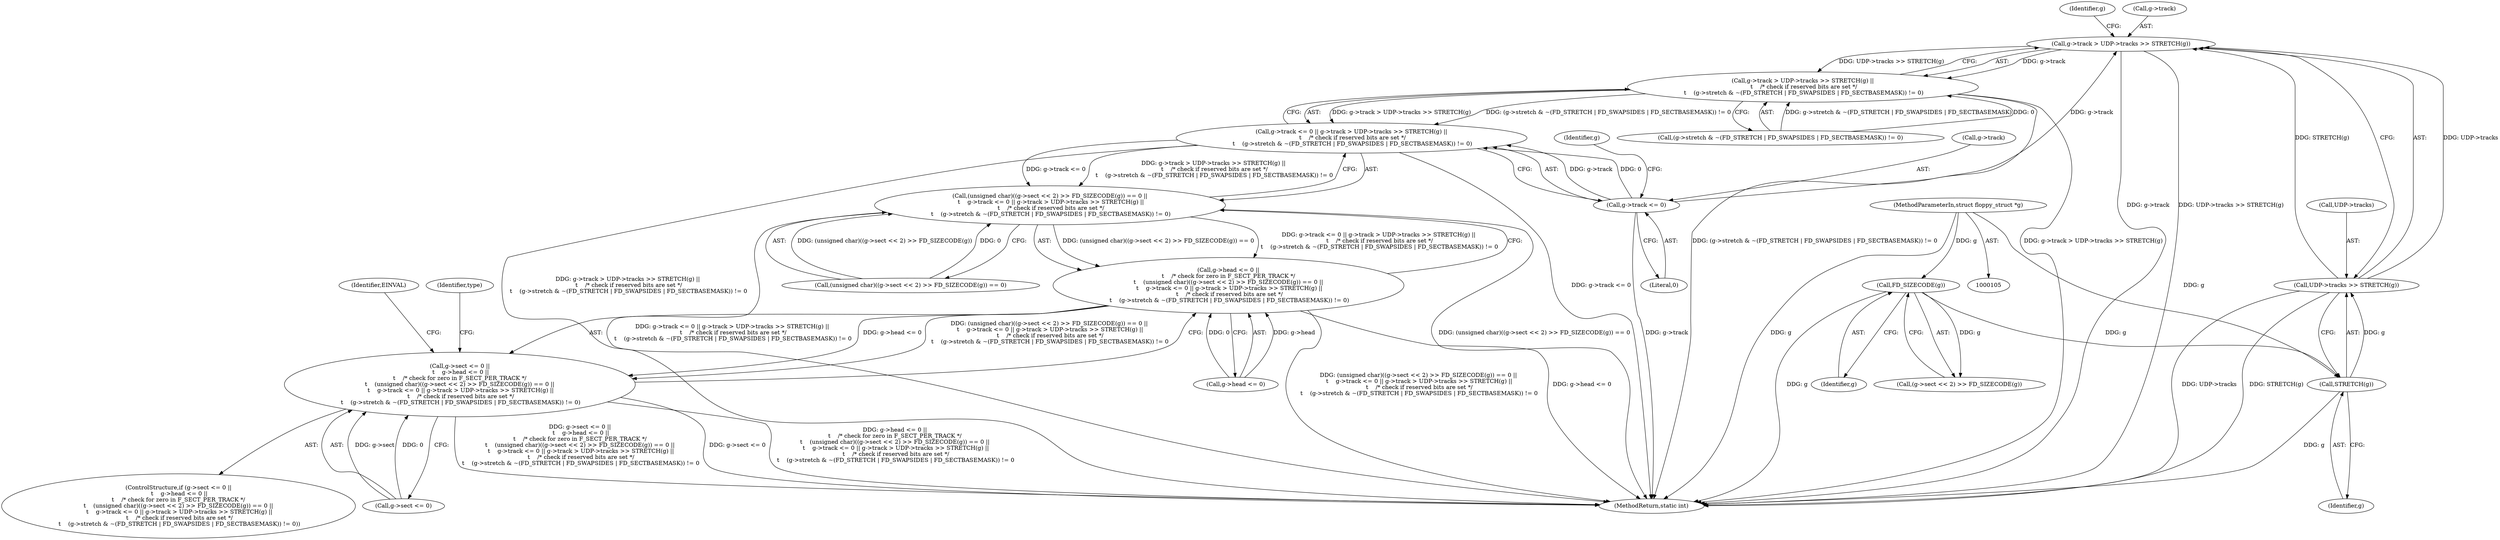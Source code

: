 digraph "0_linux_f3554aeb991214cbfafd17d55e2bfddb50282e32@pointer" {
"1000146" [label="(Call,g->track > UDP->tracks >> STRETCH(g))"];
"1000140" [label="(Call,g->track <= 0)"];
"1000150" [label="(Call,UDP->tracks >> STRETCH(g))"];
"1000154" [label="(Call,STRETCH(g))"];
"1000136" [label="(Call,FD_SIZECODE(g))"];
"1000107" [label="(MethodParameterIn,struct floppy_struct *g)"];
"1000145" [label="(Call,g->track > UDP->tracks >> STRETCH(g) ||\n \t    /* check if reserved bits are set */\n \t    (g->stretch & ~(FD_STRETCH | FD_SWAPSIDES | FD_SECTBASEMASK)) != 0)"];
"1000139" [label="(Call,g->track <= 0 || g->track > UDP->tracks >> STRETCH(g) ||\n \t    /* check if reserved bits are set */\n \t    (g->stretch & ~(FD_STRETCH | FD_SWAPSIDES | FD_SECTBASEMASK)) != 0)"];
"1000126" [label="(Call,(unsigned char)((g->sect << 2) >> FD_SIZECODE(g)) == 0 ||\n \t    g->track <= 0 || g->track > UDP->tracks >> STRETCH(g) ||\n \t    /* check if reserved bits are set */\n \t    (g->stretch & ~(FD_STRETCH | FD_SWAPSIDES | FD_SECTBASEMASK)) != 0)"];
"1000120" [label="(Call,g->head <= 0 ||\n\t    /* check for zero in F_SECT_PER_TRACK */\n\t    (unsigned char)((g->sect << 2) >> FD_SIZECODE(g)) == 0 ||\n \t    g->track <= 0 || g->track > UDP->tracks >> STRETCH(g) ||\n \t    /* check if reserved bits are set */\n \t    (g->stretch & ~(FD_STRETCH | FD_SWAPSIDES | FD_SECTBASEMASK)) != 0)"];
"1000114" [label="(Call,g->sect <= 0 ||\n \t    g->head <= 0 ||\n\t    /* check for zero in F_SECT_PER_TRACK */\n\t    (unsigned char)((g->sect << 2) >> FD_SIZECODE(g)) == 0 ||\n \t    g->track <= 0 || g->track > UDP->tracks >> STRETCH(g) ||\n \t    /* check if reserved bits are set */\n \t    (g->stretch & ~(FD_STRETCH | FD_SWAPSIDES | FD_SECTBASEMASK)) != 0)"];
"1000386" [label="(MethodReturn,static int)"];
"1000130" [label="(Call,(g->sect << 2) >> FD_SIZECODE(g))"];
"1000139" [label="(Call,g->track <= 0 || g->track > UDP->tracks >> STRETCH(g) ||\n \t    /* check if reserved bits are set */\n \t    (g->stretch & ~(FD_STRETCH | FD_SWAPSIDES | FD_SECTBASEMASK)) != 0)"];
"1000170" [label="(Identifier,EINVAL)"];
"1000113" [label="(ControlStructure,if (g->sect <= 0 ||\n \t    g->head <= 0 ||\n\t    /* check for zero in F_SECT_PER_TRACK */\n\t    (unsigned char)((g->sect << 2) >> FD_SIZECODE(g)) == 0 ||\n \t    g->track <= 0 || g->track > UDP->tracks >> STRETCH(g) ||\n \t    /* check if reserved bits are set */\n \t    (g->stretch & ~(FD_STRETCH | FD_SWAPSIDES | FD_SECTBASEMASK)) != 0))"];
"1000114" [label="(Call,g->sect <= 0 ||\n \t    g->head <= 0 ||\n\t    /* check for zero in F_SECT_PER_TRACK */\n\t    (unsigned char)((g->sect << 2) >> FD_SIZECODE(g)) == 0 ||\n \t    g->track <= 0 || g->track > UDP->tracks >> STRETCH(g) ||\n \t    /* check if reserved bits are set */\n \t    (g->stretch & ~(FD_STRETCH | FD_SWAPSIDES | FD_SECTBASEMASK)) != 0)"];
"1000159" [label="(Identifier,g)"];
"1000172" [label="(Identifier,type)"];
"1000120" [label="(Call,g->head <= 0 ||\n\t    /* check for zero in F_SECT_PER_TRACK */\n\t    (unsigned char)((g->sect << 2) >> FD_SIZECODE(g)) == 0 ||\n \t    g->track <= 0 || g->track > UDP->tracks >> STRETCH(g) ||\n \t    /* check if reserved bits are set */\n \t    (g->stretch & ~(FD_STRETCH | FD_SWAPSIDES | FD_SECTBASEMASK)) != 0)"];
"1000156" [label="(Call,(g->stretch & ~(FD_STRETCH | FD_SWAPSIDES | FD_SECTBASEMASK)) != 0)"];
"1000115" [label="(Call,g->sect <= 0)"];
"1000140" [label="(Call,g->track <= 0)"];
"1000155" [label="(Identifier,g)"];
"1000144" [label="(Literal,0)"];
"1000126" [label="(Call,(unsigned char)((g->sect << 2) >> FD_SIZECODE(g)) == 0 ||\n \t    g->track <= 0 || g->track > UDP->tracks >> STRETCH(g) ||\n \t    /* check if reserved bits are set */\n \t    (g->stretch & ~(FD_STRETCH | FD_SWAPSIDES | FD_SECTBASEMASK)) != 0)"];
"1000147" [label="(Call,g->track)"];
"1000141" [label="(Call,g->track)"];
"1000150" [label="(Call,UDP->tracks >> STRETCH(g))"];
"1000136" [label="(Call,FD_SIZECODE(g))"];
"1000107" [label="(MethodParameterIn,struct floppy_struct *g)"];
"1000127" [label="(Call,(unsigned char)((g->sect << 2) >> FD_SIZECODE(g)) == 0)"];
"1000121" [label="(Call,g->head <= 0)"];
"1000137" [label="(Identifier,g)"];
"1000146" [label="(Call,g->track > UDP->tracks >> STRETCH(g))"];
"1000148" [label="(Identifier,g)"];
"1000154" [label="(Call,STRETCH(g))"];
"1000145" [label="(Call,g->track > UDP->tracks >> STRETCH(g) ||\n \t    /* check if reserved bits are set */\n \t    (g->stretch & ~(FD_STRETCH | FD_SWAPSIDES | FD_SECTBASEMASK)) != 0)"];
"1000151" [label="(Call,UDP->tracks)"];
"1000146" -> "1000145"  [label="AST: "];
"1000146" -> "1000150"  [label="CFG: "];
"1000147" -> "1000146"  [label="AST: "];
"1000150" -> "1000146"  [label="AST: "];
"1000159" -> "1000146"  [label="CFG: "];
"1000145" -> "1000146"  [label="CFG: "];
"1000146" -> "1000386"  [label="DDG: UDP->tracks >> STRETCH(g)"];
"1000146" -> "1000386"  [label="DDG: g->track"];
"1000146" -> "1000145"  [label="DDG: g->track"];
"1000146" -> "1000145"  [label="DDG: UDP->tracks >> STRETCH(g)"];
"1000140" -> "1000146"  [label="DDG: g->track"];
"1000150" -> "1000146"  [label="DDG: UDP->tracks"];
"1000150" -> "1000146"  [label="DDG: STRETCH(g)"];
"1000140" -> "1000139"  [label="AST: "];
"1000140" -> "1000144"  [label="CFG: "];
"1000141" -> "1000140"  [label="AST: "];
"1000144" -> "1000140"  [label="AST: "];
"1000148" -> "1000140"  [label="CFG: "];
"1000139" -> "1000140"  [label="CFG: "];
"1000140" -> "1000386"  [label="DDG: g->track"];
"1000140" -> "1000139"  [label="DDG: g->track"];
"1000140" -> "1000139"  [label="DDG: 0"];
"1000150" -> "1000154"  [label="CFG: "];
"1000151" -> "1000150"  [label="AST: "];
"1000154" -> "1000150"  [label="AST: "];
"1000150" -> "1000386"  [label="DDG: UDP->tracks"];
"1000150" -> "1000386"  [label="DDG: STRETCH(g)"];
"1000154" -> "1000150"  [label="DDG: g"];
"1000154" -> "1000155"  [label="CFG: "];
"1000155" -> "1000154"  [label="AST: "];
"1000154" -> "1000386"  [label="DDG: g"];
"1000136" -> "1000154"  [label="DDG: g"];
"1000107" -> "1000154"  [label="DDG: g"];
"1000136" -> "1000130"  [label="AST: "];
"1000136" -> "1000137"  [label="CFG: "];
"1000137" -> "1000136"  [label="AST: "];
"1000130" -> "1000136"  [label="CFG: "];
"1000136" -> "1000386"  [label="DDG: g"];
"1000136" -> "1000130"  [label="DDG: g"];
"1000107" -> "1000136"  [label="DDG: g"];
"1000107" -> "1000105"  [label="AST: "];
"1000107" -> "1000386"  [label="DDG: g"];
"1000145" -> "1000139"  [label="AST: "];
"1000145" -> "1000156"  [label="CFG: "];
"1000156" -> "1000145"  [label="AST: "];
"1000139" -> "1000145"  [label="CFG: "];
"1000145" -> "1000386"  [label="DDG: (g->stretch & ~(FD_STRETCH | FD_SWAPSIDES | FD_SECTBASEMASK)) != 0"];
"1000145" -> "1000386"  [label="DDG: g->track > UDP->tracks >> STRETCH(g)"];
"1000145" -> "1000139"  [label="DDG: g->track > UDP->tracks >> STRETCH(g)"];
"1000145" -> "1000139"  [label="DDG: (g->stretch & ~(FD_STRETCH | FD_SWAPSIDES | FD_SECTBASEMASK)) != 0"];
"1000156" -> "1000145"  [label="DDG: g->stretch & ~(FD_STRETCH | FD_SWAPSIDES | FD_SECTBASEMASK)"];
"1000156" -> "1000145"  [label="DDG: 0"];
"1000139" -> "1000126"  [label="AST: "];
"1000126" -> "1000139"  [label="CFG: "];
"1000139" -> "1000386"  [label="DDG: g->track <= 0"];
"1000139" -> "1000386"  [label="DDG: g->track > UDP->tracks >> STRETCH(g) ||\n \t    /* check if reserved bits are set */\n \t    (g->stretch & ~(FD_STRETCH | FD_SWAPSIDES | FD_SECTBASEMASK)) != 0"];
"1000139" -> "1000126"  [label="DDG: g->track <= 0"];
"1000139" -> "1000126"  [label="DDG: g->track > UDP->tracks >> STRETCH(g) ||\n \t    /* check if reserved bits are set */\n \t    (g->stretch & ~(FD_STRETCH | FD_SWAPSIDES | FD_SECTBASEMASK)) != 0"];
"1000126" -> "1000120"  [label="AST: "];
"1000126" -> "1000127"  [label="CFG: "];
"1000127" -> "1000126"  [label="AST: "];
"1000120" -> "1000126"  [label="CFG: "];
"1000126" -> "1000386"  [label="DDG: g->track <= 0 || g->track > UDP->tracks >> STRETCH(g) ||\n \t    /* check if reserved bits are set */\n \t    (g->stretch & ~(FD_STRETCH | FD_SWAPSIDES | FD_SECTBASEMASK)) != 0"];
"1000126" -> "1000386"  [label="DDG: (unsigned char)((g->sect << 2) >> FD_SIZECODE(g)) == 0"];
"1000126" -> "1000120"  [label="DDG: (unsigned char)((g->sect << 2) >> FD_SIZECODE(g)) == 0"];
"1000126" -> "1000120"  [label="DDG: g->track <= 0 || g->track > UDP->tracks >> STRETCH(g) ||\n \t    /* check if reserved bits are set */\n \t    (g->stretch & ~(FD_STRETCH | FD_SWAPSIDES | FD_SECTBASEMASK)) != 0"];
"1000127" -> "1000126"  [label="DDG: (unsigned char)((g->sect << 2) >> FD_SIZECODE(g))"];
"1000127" -> "1000126"  [label="DDG: 0"];
"1000120" -> "1000114"  [label="AST: "];
"1000120" -> "1000121"  [label="CFG: "];
"1000121" -> "1000120"  [label="AST: "];
"1000114" -> "1000120"  [label="CFG: "];
"1000120" -> "1000386"  [label="DDG: (unsigned char)((g->sect << 2) >> FD_SIZECODE(g)) == 0 ||\n \t    g->track <= 0 || g->track > UDP->tracks >> STRETCH(g) ||\n \t    /* check if reserved bits are set */\n \t    (g->stretch & ~(FD_STRETCH | FD_SWAPSIDES | FD_SECTBASEMASK)) != 0"];
"1000120" -> "1000386"  [label="DDG: g->head <= 0"];
"1000120" -> "1000114"  [label="DDG: g->head <= 0"];
"1000120" -> "1000114"  [label="DDG: (unsigned char)((g->sect << 2) >> FD_SIZECODE(g)) == 0 ||\n \t    g->track <= 0 || g->track > UDP->tracks >> STRETCH(g) ||\n \t    /* check if reserved bits are set */\n \t    (g->stretch & ~(FD_STRETCH | FD_SWAPSIDES | FD_SECTBASEMASK)) != 0"];
"1000121" -> "1000120"  [label="DDG: g->head"];
"1000121" -> "1000120"  [label="DDG: 0"];
"1000114" -> "1000113"  [label="AST: "];
"1000114" -> "1000115"  [label="CFG: "];
"1000115" -> "1000114"  [label="AST: "];
"1000170" -> "1000114"  [label="CFG: "];
"1000172" -> "1000114"  [label="CFG: "];
"1000114" -> "1000386"  [label="DDG: g->sect <= 0 ||\n \t    g->head <= 0 ||\n\t    /* check for zero in F_SECT_PER_TRACK */\n\t    (unsigned char)((g->sect << 2) >> FD_SIZECODE(g)) == 0 ||\n \t    g->track <= 0 || g->track > UDP->tracks >> STRETCH(g) ||\n \t    /* check if reserved bits are set */\n \t    (g->stretch & ~(FD_STRETCH | FD_SWAPSIDES | FD_SECTBASEMASK)) != 0"];
"1000114" -> "1000386"  [label="DDG: g->sect <= 0"];
"1000114" -> "1000386"  [label="DDG: g->head <= 0 ||\n\t    /* check for zero in F_SECT_PER_TRACK */\n\t    (unsigned char)((g->sect << 2) >> FD_SIZECODE(g)) == 0 ||\n \t    g->track <= 0 || g->track > UDP->tracks >> STRETCH(g) ||\n \t    /* check if reserved bits are set */\n \t    (g->stretch & ~(FD_STRETCH | FD_SWAPSIDES | FD_SECTBASEMASK)) != 0"];
"1000115" -> "1000114"  [label="DDG: g->sect"];
"1000115" -> "1000114"  [label="DDG: 0"];
}

